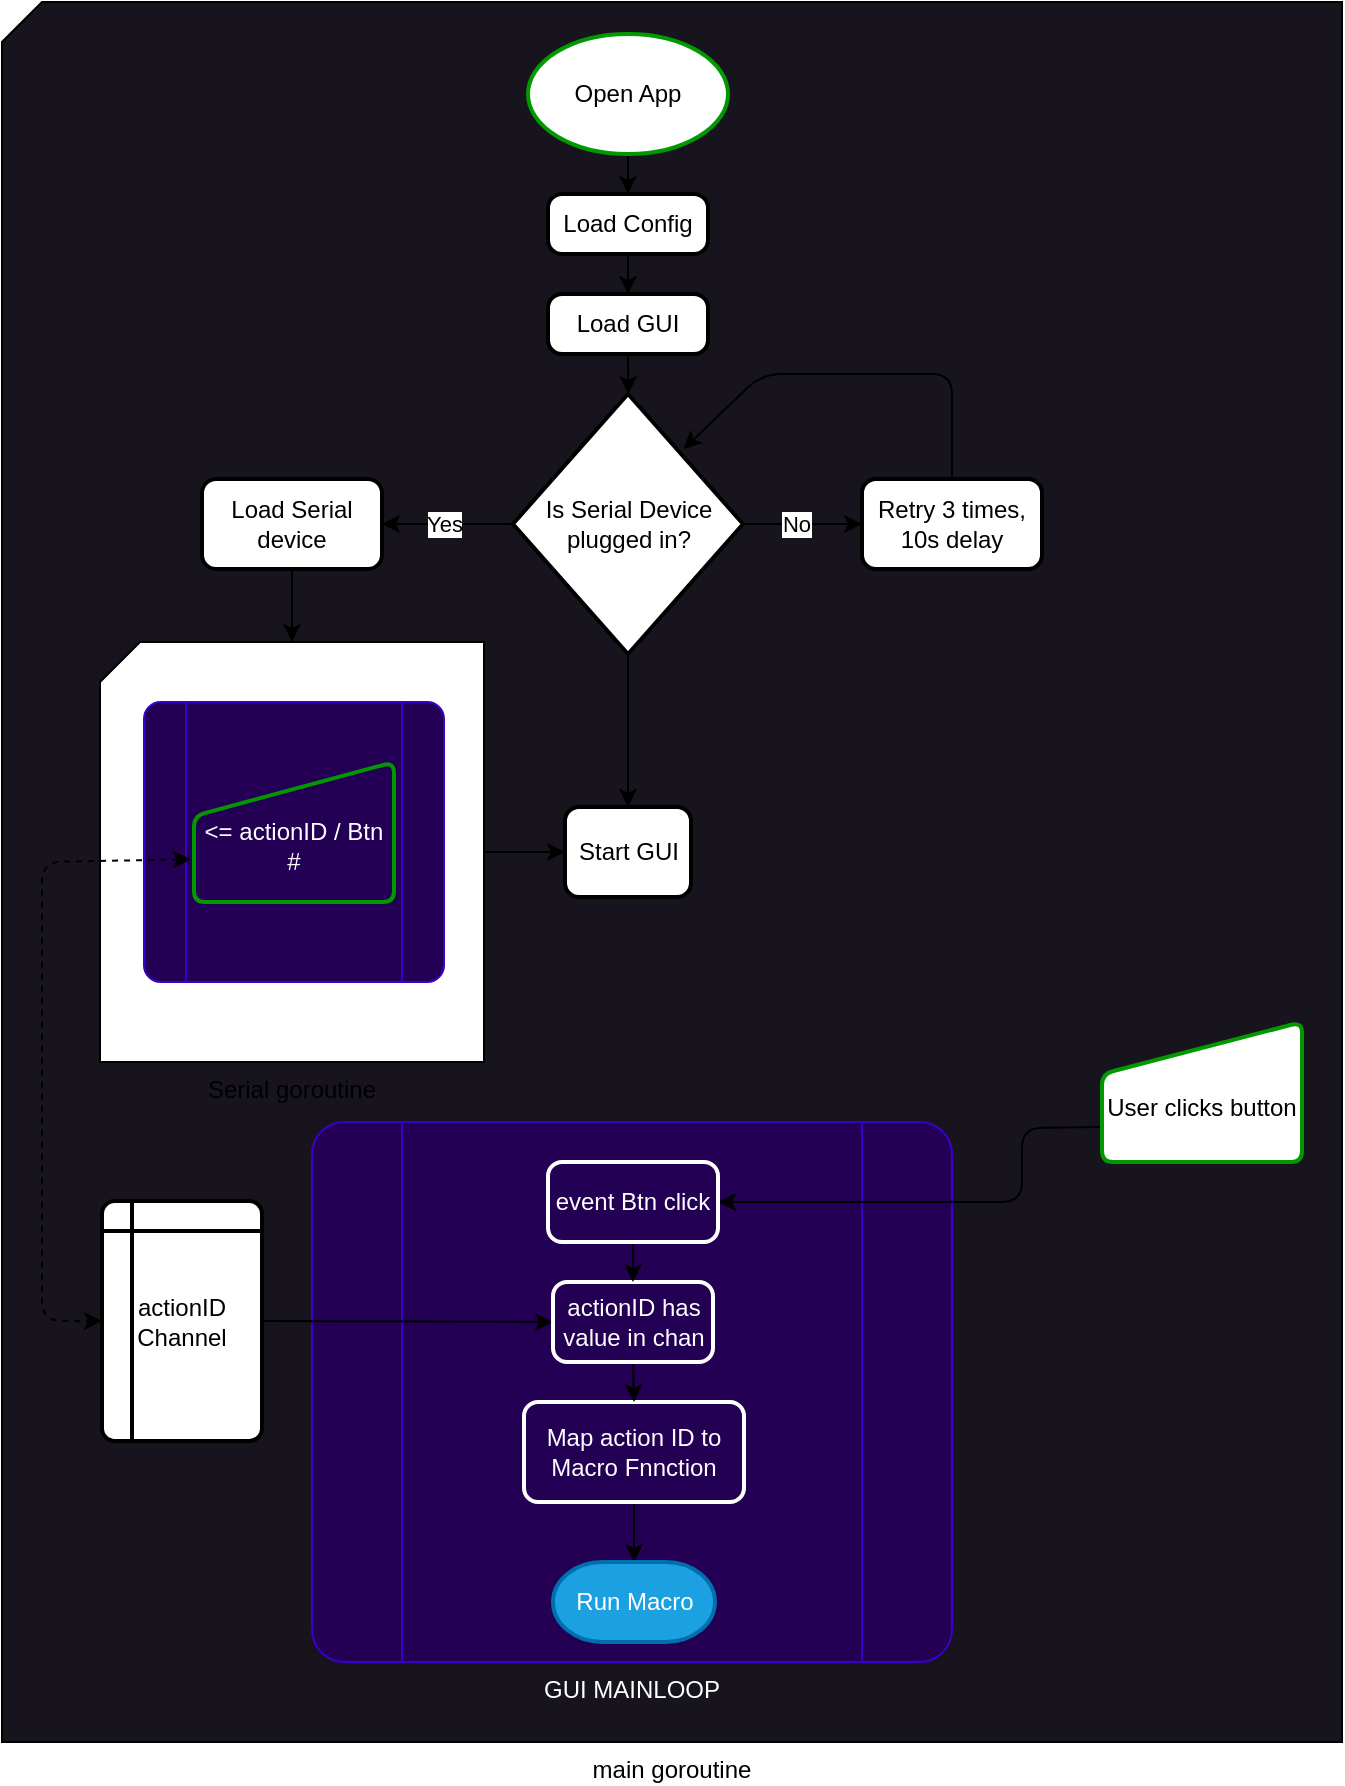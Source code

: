 <mxfile>
    <diagram id="brP3Z3ZsRXKLXMUHvrYd" name="Page-1">
        <mxGraphModel dx="1237" dy="1891" grid="1" gridSize="10" guides="1" tooltips="1" connect="1" arrows="1" fold="1" page="1" pageScale="1" pageWidth="850" pageHeight="1100" math="0" shadow="0">
            <root>
                <mxCell id="0"/>
                <mxCell id="1" parent="0"/>
                <mxCell id="21" value="main goroutine" style="verticalLabelPosition=bottom;verticalAlign=top;html=1;shape=card;whiteSpace=wrap;size=20;arcSize=12;fillColor=#18141D;movable=1;resizable=1;rotatable=1;deletable=1;editable=1;connectable=1;" parent="1" vertex="1">
                    <mxGeometry x="110" y="-110" width="670" height="870" as="geometry"/>
                </mxCell>
                <mxCell id="50" style="edgeStyle=none;html=1;exitX=0.5;exitY=1;exitDx=0;exitDy=0;exitPerimeter=0;entryX=0.5;entryY=0;entryDx=0;entryDy=0;fontColor=#009900;" parent="1" source="2" target="48" edge="1">
                    <mxGeometry relative="1" as="geometry"/>
                </mxCell>
                <mxCell id="2" value="Open App" style="strokeWidth=2;html=1;shape=mxgraph.flowchart.start_1;whiteSpace=wrap;strokeColor=#009900;" parent="1" vertex="1">
                    <mxGeometry x="373" y="-94" width="100" height="60" as="geometry"/>
                </mxCell>
                <mxCell id="7" style="edgeStyle=none;html=1;exitX=0;exitY=0.5;exitDx=0;exitDy=0;entryX=1;entryY=0.5;entryDx=0;entryDy=0;" parent="1" source="3" target="6" edge="1">
                    <mxGeometry relative="1" as="geometry"/>
                </mxCell>
                <mxCell id="8" value="Yes" style="edgeLabel;html=1;align=center;verticalAlign=middle;resizable=0;points=[];" parent="7" vertex="1" connectable="0">
                    <mxGeometry x="-0.37" y="-2" relative="1" as="geometry">
                        <mxPoint x="-14" y="2" as="offset"/>
                    </mxGeometry>
                </mxCell>
                <mxCell id="11" style="edgeStyle=none;html=1;exitX=1;exitY=0.5;exitDx=0;exitDy=0;entryX=0;entryY=0.5;entryDx=0;entryDy=0;" parent="1" source="3" target="12" edge="1">
                    <mxGeometry relative="1" as="geometry">
                        <mxPoint x="540" y="151.286" as="targetPoint"/>
                    </mxGeometry>
                </mxCell>
                <mxCell id="13" value="No" style="edgeLabel;html=1;align=center;verticalAlign=middle;resizable=0;points=[];" parent="11" vertex="1" connectable="0">
                    <mxGeometry x="-0.251" y="-1" relative="1" as="geometry">
                        <mxPoint x="4" y="-1" as="offset"/>
                    </mxGeometry>
                </mxCell>
                <mxCell id="56" style="edgeStyle=none;html=1;exitX=0.5;exitY=1;exitDx=0;exitDy=0;entryX=0.5;entryY=0;entryDx=0;entryDy=0;fontColor=#009900;" parent="1" source="3" target="55" edge="1">
                    <mxGeometry relative="1" as="geometry"/>
                </mxCell>
                <mxCell id="3" value="Is Serial Device plugged in?" style="rhombus;whiteSpace=wrap;html=1;strokeWidth=2;" parent="1" vertex="1">
                    <mxGeometry x="365.5" y="86" width="115" height="130" as="geometry"/>
                </mxCell>
                <mxCell id="23" style="edgeStyle=none;html=1;entryX=0.5;entryY=0;entryDx=0;entryDy=0;entryPerimeter=0;" parent="1" source="6" target="22" edge="1">
                    <mxGeometry relative="1" as="geometry"/>
                </mxCell>
                <mxCell id="6" value="Load Serial device" style="rounded=1;whiteSpace=wrap;html=1;absoluteArcSize=1;arcSize=14;strokeWidth=2;" parent="1" vertex="1">
                    <mxGeometry x="210" y="128.5" width="90" height="45" as="geometry"/>
                </mxCell>
                <mxCell id="17" style="edgeStyle=none;html=1;entryX=0.742;entryY=0.212;entryDx=0;entryDy=0;entryPerimeter=0;" parent="1" source="12" target="3" edge="1">
                    <mxGeometry relative="1" as="geometry">
                        <Array as="points">
                            <mxPoint x="585" y="76"/>
                            <mxPoint x="490" y="76"/>
                        </Array>
                    </mxGeometry>
                </mxCell>
                <mxCell id="12" value="Retry 3 times, 10s delay" style="rounded=1;whiteSpace=wrap;html=1;absoluteArcSize=1;arcSize=14;strokeWidth=2;" parent="1" vertex="1">
                    <mxGeometry x="540" y="128.5" width="90" height="45" as="geometry"/>
                </mxCell>
                <mxCell id="54" style="edgeStyle=none;html=1;exitX=1;exitY=0.5;exitDx=0;exitDy=0;exitPerimeter=0;fontColor=#009900;entryX=0;entryY=0.5;entryDx=0;entryDy=0;" parent="1" source="22" target="55" edge="1">
                    <mxGeometry relative="1" as="geometry">
                        <mxPoint x="400" y="315" as="targetPoint"/>
                    </mxGeometry>
                </mxCell>
                <mxCell id="22" value="Serial goroutine" style="verticalLabelPosition=bottom;verticalAlign=top;html=1;shape=card;whiteSpace=wrap;size=20;arcSize=12;" parent="1" vertex="1">
                    <mxGeometry x="159" y="210" width="192" height="210" as="geometry"/>
                </mxCell>
                <mxCell id="25" value="GUI MAINLOOP" style="verticalLabelPosition=bottom;verticalAlign=top;html=1;shape=process;whiteSpace=wrap;rounded=1;size=0.14;arcSize=6;fillColor=#230054;fontColor=#ffffff;strokeColor=#3700CC;" parent="1" vertex="1">
                    <mxGeometry x="265" y="450" width="320" height="270" as="geometry"/>
                </mxCell>
                <mxCell id="44" style="edgeStyle=none;html=1;exitX=0;exitY=0.75;exitDx=0;exitDy=0;entryX=1;entryY=0.5;entryDx=0;entryDy=0;fontColor=#FFFFFF;" parent="1" source="28" target="43" edge="1">
                    <mxGeometry relative="1" as="geometry">
                        <Array as="points">
                            <mxPoint x="620" y="453"/>
                            <mxPoint x="620" y="490"/>
                        </Array>
                    </mxGeometry>
                </mxCell>
                <mxCell id="28" value="&lt;br&gt;User clicks button" style="html=1;strokeWidth=2;shape=manualInput;whiteSpace=wrap;rounded=1;size=26;arcSize=11;strokeColor=#009900;" parent="1" vertex="1">
                    <mxGeometry x="660" y="400" width="100" height="70" as="geometry"/>
                </mxCell>
                <mxCell id="33" style="edgeStyle=none;html=1;exitX=0.5;exitY=1;exitDx=0;exitDy=0;entryX=0.5;entryY=0;entryDx=0;entryDy=0;entryPerimeter=0;fontColor=#FFFFFF;" parent="1" source="31" target="32" edge="1">
                    <mxGeometry relative="1" as="geometry"/>
                </mxCell>
                <mxCell id="31" value="Map action ID to Macro Fnnction" style="rounded=1;whiteSpace=wrap;html=1;absoluteArcSize=1;arcSize=14;strokeWidth=2;strokeColor=#FFFFFF;fontColor=#FFFFFF;fillColor=#230054;" parent="1" vertex="1">
                    <mxGeometry x="371" y="590" width="110" height="50" as="geometry"/>
                </mxCell>
                <mxCell id="32" value="Run Macro" style="strokeWidth=2;html=1;shape=mxgraph.flowchart.terminator;whiteSpace=wrap;strokeColor=#006EAF;fillColor=#1ba1e2;fontColor=#ffffff;" parent="1" vertex="1">
                    <mxGeometry x="385.5" y="670" width="81" height="40" as="geometry"/>
                </mxCell>
                <mxCell id="57" style="edgeStyle=none;html=1;exitX=1;exitY=0.5;exitDx=0;exitDy=0;entryX=0;entryY=0.5;entryDx=0;entryDy=0;" edge="1" parent="1" source="34" target="42">
                    <mxGeometry relative="1" as="geometry"/>
                </mxCell>
                <mxCell id="34" value="actionID &lt;br&gt;Channel" style="shape=internalStorage;whiteSpace=wrap;html=1;dx=15;dy=15;rounded=1;arcSize=8;strokeWidth=2;" parent="1" vertex="1">
                    <mxGeometry x="160" y="489.5" width="80" height="120" as="geometry"/>
                </mxCell>
                <mxCell id="35" value="Serial listen &amp;amp; read data" style="verticalLabelPosition=bottom;verticalAlign=top;html=1;shape=process;whiteSpace=wrap;rounded=1;size=0.14;arcSize=6;fillColor=#230054;fontColor=#ffffff;strokeColor=#3700CC;" parent="1" vertex="1">
                    <mxGeometry x="181" y="240" width="150" height="140" as="geometry"/>
                </mxCell>
                <mxCell id="40" style="edgeStyle=none;html=1;exitX=-0.016;exitY=0.695;exitDx=0;exitDy=0;entryX=0;entryY=0.5;entryDx=0;entryDy=0;fontColor=#FFFFFF;exitPerimeter=0;dashed=1;startArrow=classic;startFill=1;" parent="1" source="39" target="34" edge="1">
                    <mxGeometry relative="1" as="geometry">
                        <Array as="points">
                            <mxPoint x="130" y="320"/>
                            <mxPoint x="130" y="549.5"/>
                        </Array>
                        <mxPoint x="225.1" y="292.9" as="sourcePoint"/>
                    </mxGeometry>
                </mxCell>
                <mxCell id="39" value="&lt;br&gt;&amp;lt;= actionID / Btn #" style="html=1;strokeWidth=2;shape=manualInput;whiteSpace=wrap;rounded=1;size=27;arcSize=11;strokeColor=#009900;fontColor=#FFFFFF;fillColor=#230054;" parent="1" vertex="1">
                    <mxGeometry x="206" y="270" width="100" height="70" as="geometry"/>
                </mxCell>
                <mxCell id="47" style="edgeStyle=none;html=1;exitX=0.5;exitY=1;exitDx=0;exitDy=0;entryX=0.5;entryY=0;entryDx=0;entryDy=0;fontColor=#009900;" parent="1" source="42" target="31" edge="1">
                    <mxGeometry relative="1" as="geometry"/>
                </mxCell>
                <mxCell id="42" value="actionID has value in chan" style="rounded=1;whiteSpace=wrap;html=1;absoluteArcSize=1;arcSize=14;strokeWidth=2;strokeColor=#FFFFFF;fontColor=#FFFFFF;fillColor=#230054;" parent="1" vertex="1">
                    <mxGeometry x="385.5" y="530" width="80" height="40" as="geometry"/>
                </mxCell>
                <mxCell id="46" style="edgeStyle=none;html=1;exitX=0.5;exitY=1;exitDx=0;exitDy=0;entryX=0.5;entryY=0;entryDx=0;entryDy=0;fontColor=#009900;" parent="1" source="43" target="42" edge="1">
                    <mxGeometry relative="1" as="geometry"/>
                </mxCell>
                <mxCell id="43" value="event Btn click" style="rounded=1;whiteSpace=wrap;html=1;absoluteArcSize=1;arcSize=14;strokeWidth=2;strokeColor=#FFFFFF;fontColor=#FFFFFF;fillColor=#230054;" parent="1" vertex="1">
                    <mxGeometry x="383" y="470" width="85" height="40" as="geometry"/>
                </mxCell>
                <mxCell id="51" style="edgeStyle=none;html=1;exitX=0.5;exitY=1;exitDx=0;exitDy=0;entryX=0.5;entryY=0;entryDx=0;entryDy=0;fontColor=#009900;" parent="1" source="48" target="49" edge="1">
                    <mxGeometry relative="1" as="geometry"/>
                </mxCell>
                <mxCell id="48" value="Load Config" style="rounded=1;whiteSpace=wrap;html=1;absoluteArcSize=1;arcSize=14;strokeWidth=2;" parent="1" vertex="1">
                    <mxGeometry x="383" y="-14" width="80" height="30" as="geometry"/>
                </mxCell>
                <mxCell id="52" style="edgeStyle=none;html=1;exitX=0.5;exitY=1;exitDx=0;exitDy=0;fontColor=#009900;" parent="1" source="49" edge="1">
                    <mxGeometry relative="1" as="geometry">
                        <mxPoint x="423.2" y="86" as="targetPoint"/>
                    </mxGeometry>
                </mxCell>
                <mxCell id="49" value="Load GUI" style="rounded=1;whiteSpace=wrap;html=1;absoluteArcSize=1;arcSize=14;strokeWidth=2;" parent="1" vertex="1">
                    <mxGeometry x="383" y="36" width="80" height="30" as="geometry"/>
                </mxCell>
                <mxCell id="55" value="Start GUI" style="rounded=1;whiteSpace=wrap;html=1;absoluteArcSize=1;arcSize=14;strokeWidth=2;" parent="1" vertex="1">
                    <mxGeometry x="391.5" y="292.5" width="63" height="45" as="geometry"/>
                </mxCell>
            </root>
        </mxGraphModel>
    </diagram>
</mxfile>